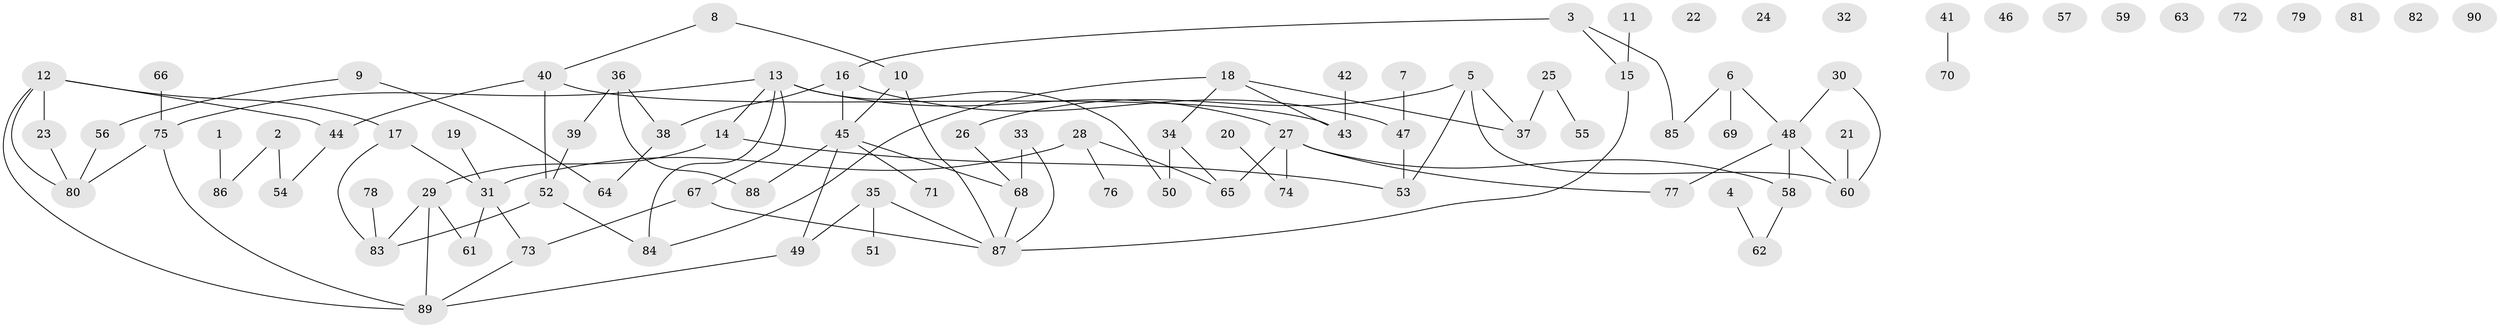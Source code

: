 // coarse degree distribution, {1: 0.18518518518518517, 2: 0.2037037037037037, 5: 0.037037037037037035, 4: 0.09259259259259259, 3: 0.16666666666666666, 10: 0.018518518518518517, 14: 0.018518518518518517, 6: 0.018518518518518517, 0: 0.24074074074074073, 7: 0.018518518518518517}
// Generated by graph-tools (version 1.1) at 2025/16/03/04/25 18:16:43]
// undirected, 90 vertices, 105 edges
graph export_dot {
graph [start="1"]
  node [color=gray90,style=filled];
  1;
  2;
  3;
  4;
  5;
  6;
  7;
  8;
  9;
  10;
  11;
  12;
  13;
  14;
  15;
  16;
  17;
  18;
  19;
  20;
  21;
  22;
  23;
  24;
  25;
  26;
  27;
  28;
  29;
  30;
  31;
  32;
  33;
  34;
  35;
  36;
  37;
  38;
  39;
  40;
  41;
  42;
  43;
  44;
  45;
  46;
  47;
  48;
  49;
  50;
  51;
  52;
  53;
  54;
  55;
  56;
  57;
  58;
  59;
  60;
  61;
  62;
  63;
  64;
  65;
  66;
  67;
  68;
  69;
  70;
  71;
  72;
  73;
  74;
  75;
  76;
  77;
  78;
  79;
  80;
  81;
  82;
  83;
  84;
  85;
  86;
  87;
  88;
  89;
  90;
  1 -- 86;
  2 -- 54;
  2 -- 86;
  3 -- 15;
  3 -- 16;
  3 -- 85;
  4 -- 62;
  5 -- 26;
  5 -- 37;
  5 -- 53;
  5 -- 60;
  6 -- 48;
  6 -- 69;
  6 -- 85;
  7 -- 47;
  8 -- 10;
  8 -- 40;
  9 -- 56;
  9 -- 64;
  10 -- 45;
  10 -- 87;
  11 -- 15;
  12 -- 17;
  12 -- 23;
  12 -- 44;
  12 -- 80;
  12 -- 89;
  13 -- 14;
  13 -- 27;
  13 -- 50;
  13 -- 67;
  13 -- 75;
  13 -- 84;
  14 -- 29;
  14 -- 53;
  15 -- 87;
  16 -- 38;
  16 -- 45;
  16 -- 47;
  17 -- 31;
  17 -- 83;
  18 -- 34;
  18 -- 37;
  18 -- 43;
  18 -- 84;
  19 -- 31;
  20 -- 74;
  21 -- 60;
  23 -- 80;
  25 -- 37;
  25 -- 55;
  26 -- 68;
  27 -- 58;
  27 -- 65;
  27 -- 74;
  27 -- 77;
  28 -- 31;
  28 -- 65;
  28 -- 76;
  29 -- 61;
  29 -- 83;
  29 -- 89;
  30 -- 48;
  30 -- 60;
  31 -- 61;
  31 -- 73;
  33 -- 68;
  33 -- 87;
  34 -- 50;
  34 -- 65;
  35 -- 49;
  35 -- 51;
  35 -- 87;
  36 -- 38;
  36 -- 39;
  36 -- 88;
  38 -- 64;
  39 -- 52;
  40 -- 43;
  40 -- 44;
  40 -- 52;
  41 -- 70;
  42 -- 43;
  44 -- 54;
  45 -- 49;
  45 -- 68;
  45 -- 71;
  45 -- 88;
  47 -- 53;
  48 -- 58;
  48 -- 60;
  48 -- 77;
  49 -- 89;
  52 -- 83;
  52 -- 84;
  56 -- 80;
  58 -- 62;
  66 -- 75;
  67 -- 73;
  67 -- 87;
  68 -- 87;
  73 -- 89;
  75 -- 80;
  75 -- 89;
  78 -- 83;
}

